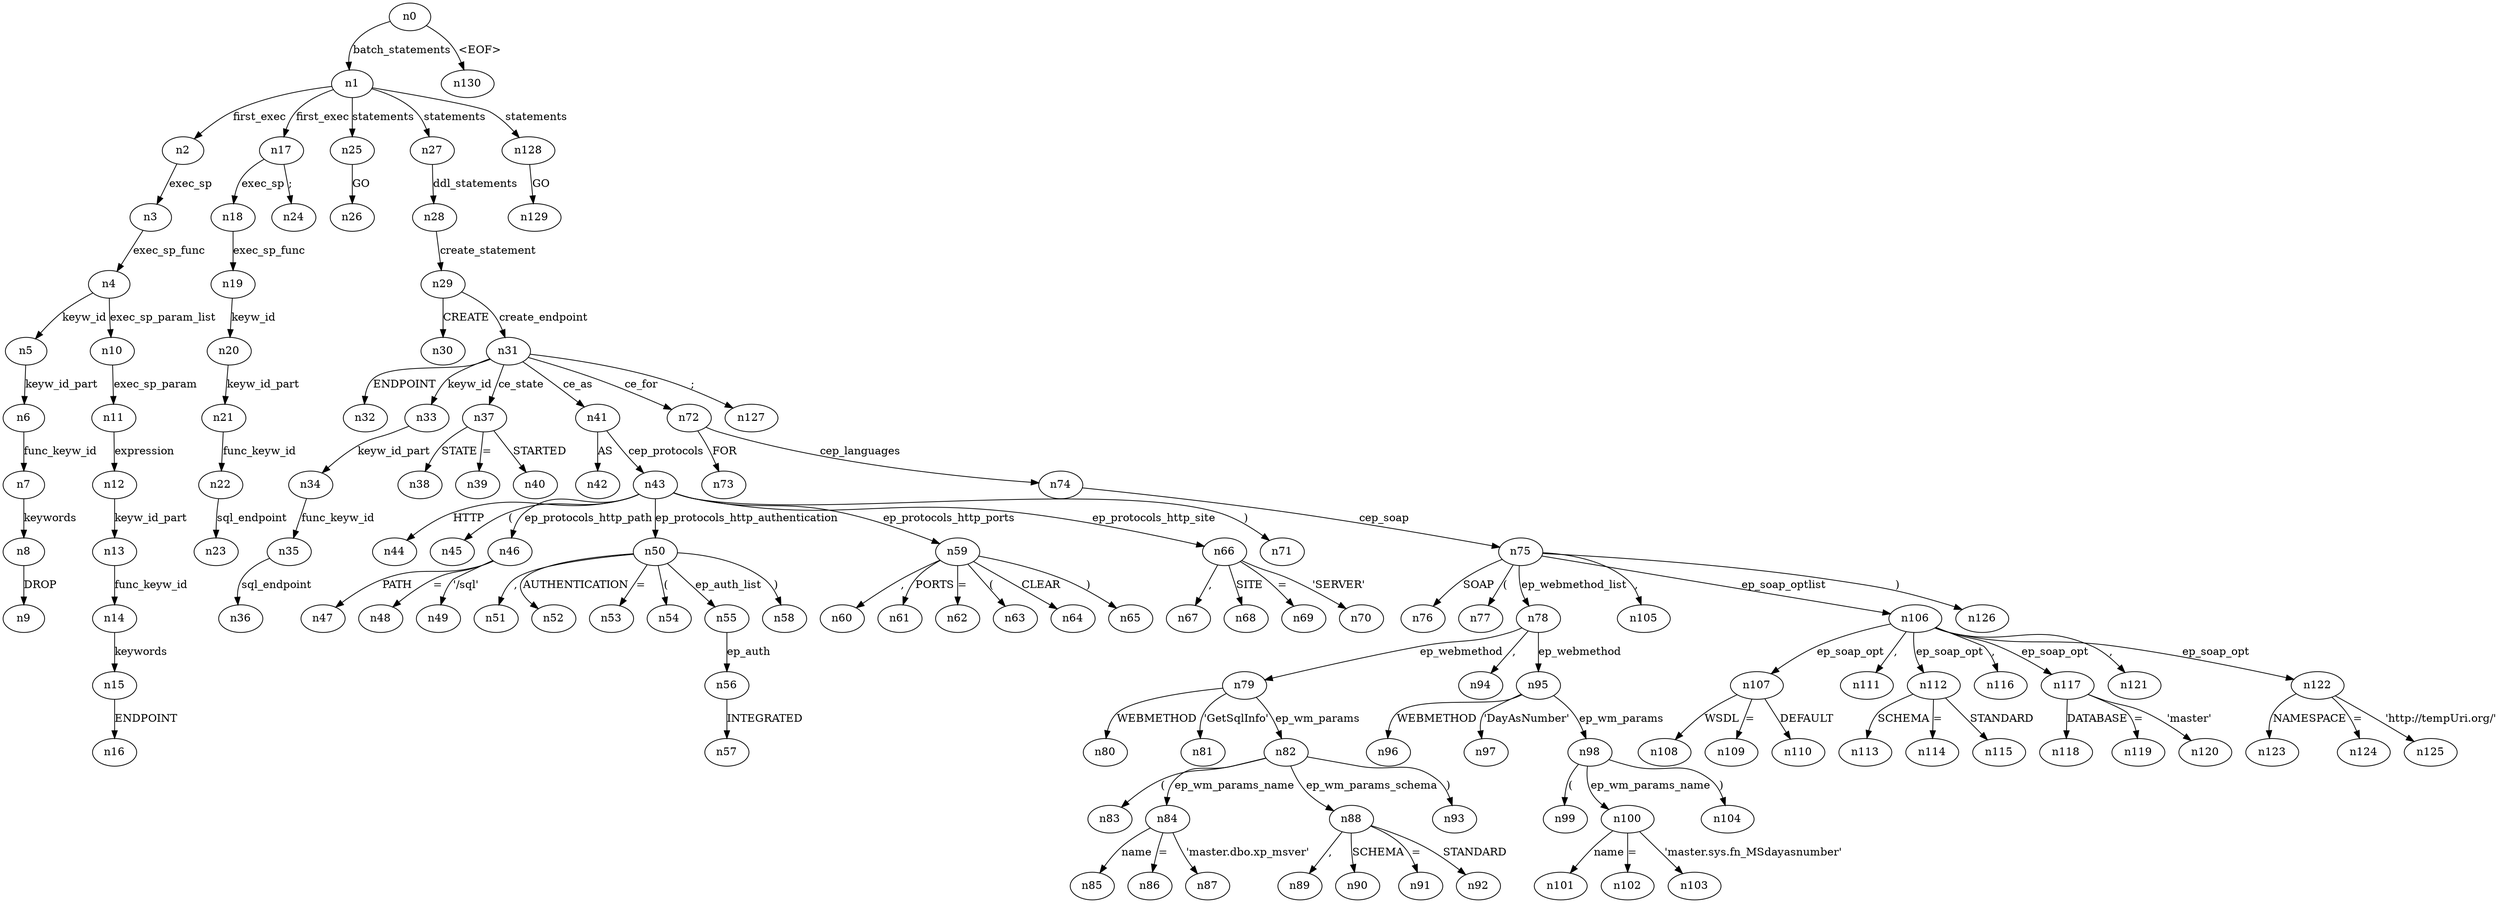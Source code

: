 digraph ParseTree {
  n0 -> n1 [label="batch_statements"];
  n1 -> n2 [label="first_exec"];
  n2 -> n3 [label="exec_sp"];
  n3 -> n4 [label="exec_sp_func"];
  n4 -> n5 [label="keyw_id"];
  n5 -> n6 [label="keyw_id_part"];
  n6 -> n7 [label="func_keyw_id"];
  n7 -> n8 [label="keywords"];
  n8 -> n9 [label="DROP"];
  n4 -> n10 [label="exec_sp_param_list"];
  n10 -> n11 [label="exec_sp_param"];
  n11 -> n12 [label="expression"];
  n12 -> n13 [label="keyw_id_part"];
  n13 -> n14 [label="func_keyw_id"];
  n14 -> n15 [label="keywords"];
  n15 -> n16 [label="ENDPOINT"];
  n1 -> n17 [label="first_exec"];
  n17 -> n18 [label="exec_sp"];
  n18 -> n19 [label="exec_sp_func"];
  n19 -> n20 [label="keyw_id"];
  n20 -> n21 [label="keyw_id_part"];
  n21 -> n22 [label="func_keyw_id"];
  n22 -> n23 [label="sql_endpoint"];
  n17 -> n24 [label=";"];
  n1 -> n25 [label="statements"];
  n25 -> n26 [label="GO"];
  n1 -> n27 [label="statements"];
  n27 -> n28 [label="ddl_statements"];
  n28 -> n29 [label="create_statement"];
  n29 -> n30 [label="CREATE"];
  n29 -> n31 [label="create_endpoint"];
  n31 -> n32 [label="ENDPOINT"];
  n31 -> n33 [label="keyw_id"];
  n33 -> n34 [label="keyw_id_part"];
  n34 -> n35 [label="func_keyw_id"];
  n35 -> n36 [label="sql_endpoint"];
  n31 -> n37 [label="ce_state"];
  n37 -> n38 [label="STATE"];
  n37 -> n39 [label="="];
  n37 -> n40 [label="STARTED"];
  n31 -> n41 [label="ce_as"];
  n41 -> n42 [label="AS"];
  n41 -> n43 [label="cep_protocols"];
  n43 -> n44 [label="HTTP"];
  n43 -> n45 [label="("];
  n43 -> n46 [label="ep_protocols_http_path"];
  n46 -> n47 [label="PATH"];
  n46 -> n48 [label="="];
  n46 -> n49 [label="'/sql'"];
  n43 -> n50 [label="ep_protocols_http_authentication"];
  n50 -> n51 [label=","];
  n50 -> n52 [label="AUTHENTICATION"];
  n50 -> n53 [label="="];
  n50 -> n54 [label="("];
  n50 -> n55 [label="ep_auth_list"];
  n55 -> n56 [label="ep_auth"];
  n56 -> n57 [label="INTEGRATED"];
  n50 -> n58 [label=")"];
  n43 -> n59 [label="ep_protocols_http_ports"];
  n59 -> n60 [label=","];
  n59 -> n61 [label="PORTS"];
  n59 -> n62 [label="="];
  n59 -> n63 [label="("];
  n59 -> n64 [label="CLEAR"];
  n59 -> n65 [label=")"];
  n43 -> n66 [label="ep_protocols_http_site"];
  n66 -> n67 [label=","];
  n66 -> n68 [label="SITE"];
  n66 -> n69 [label="="];
  n66 -> n70 [label="'SERVER'"];
  n43 -> n71 [label=")"];
  n31 -> n72 [label="ce_for"];
  n72 -> n73 [label="FOR"];
  n72 -> n74 [label="cep_languages"];
  n74 -> n75 [label="cep_soap"];
  n75 -> n76 [label="SOAP"];
  n75 -> n77 [label="("];
  n75 -> n78 [label="ep_webmethod_list"];
  n78 -> n79 [label="ep_webmethod"];
  n79 -> n80 [label="WEBMETHOD"];
  n79 -> n81 [label="'GetSqlInfo'"];
  n79 -> n82 [label="ep_wm_params"];
  n82 -> n83 [label="("];
  n82 -> n84 [label="ep_wm_params_name"];
  n84 -> n85 [label="name"];
  n84 -> n86 [label="="];
  n84 -> n87 [label="'master.dbo.xp_msver'"];
  n82 -> n88 [label="ep_wm_params_schema"];
  n88 -> n89 [label=","];
  n88 -> n90 [label="SCHEMA"];
  n88 -> n91 [label="="];
  n88 -> n92 [label="STANDARD"];
  n82 -> n93 [label=")"];
  n78 -> n94 [label=","];
  n78 -> n95 [label="ep_webmethod"];
  n95 -> n96 [label="WEBMETHOD"];
  n95 -> n97 [label="'DayAsNumber'"];
  n95 -> n98 [label="ep_wm_params"];
  n98 -> n99 [label="("];
  n98 -> n100 [label="ep_wm_params_name"];
  n100 -> n101 [label="name"];
  n100 -> n102 [label="="];
  n100 -> n103 [label="'master.sys.fn_MSdayasnumber'"];
  n98 -> n104 [label=")"];
  n75 -> n105 [label=","];
  n75 -> n106 [label="ep_soap_optlist"];
  n106 -> n107 [label="ep_soap_opt"];
  n107 -> n108 [label="WSDL"];
  n107 -> n109 [label="="];
  n107 -> n110 [label="DEFAULT"];
  n106 -> n111 [label=","];
  n106 -> n112 [label="ep_soap_opt"];
  n112 -> n113 [label="SCHEMA"];
  n112 -> n114 [label="="];
  n112 -> n115 [label="STANDARD"];
  n106 -> n116 [label=","];
  n106 -> n117 [label="ep_soap_opt"];
  n117 -> n118 [label="DATABASE"];
  n117 -> n119 [label="="];
  n117 -> n120 [label="'master'"];
  n106 -> n121 [label=","];
  n106 -> n122 [label="ep_soap_opt"];
  n122 -> n123 [label="NAMESPACE"];
  n122 -> n124 [label="="];
  n122 -> n125 [label="'http://tempUri.org/'"];
  n75 -> n126 [label=")"];
  n31 -> n127 [label=";"];
  n1 -> n128 [label="statements"];
  n128 -> n129 [label="GO"];
  n0 -> n130 [label="<EOF>"];
}